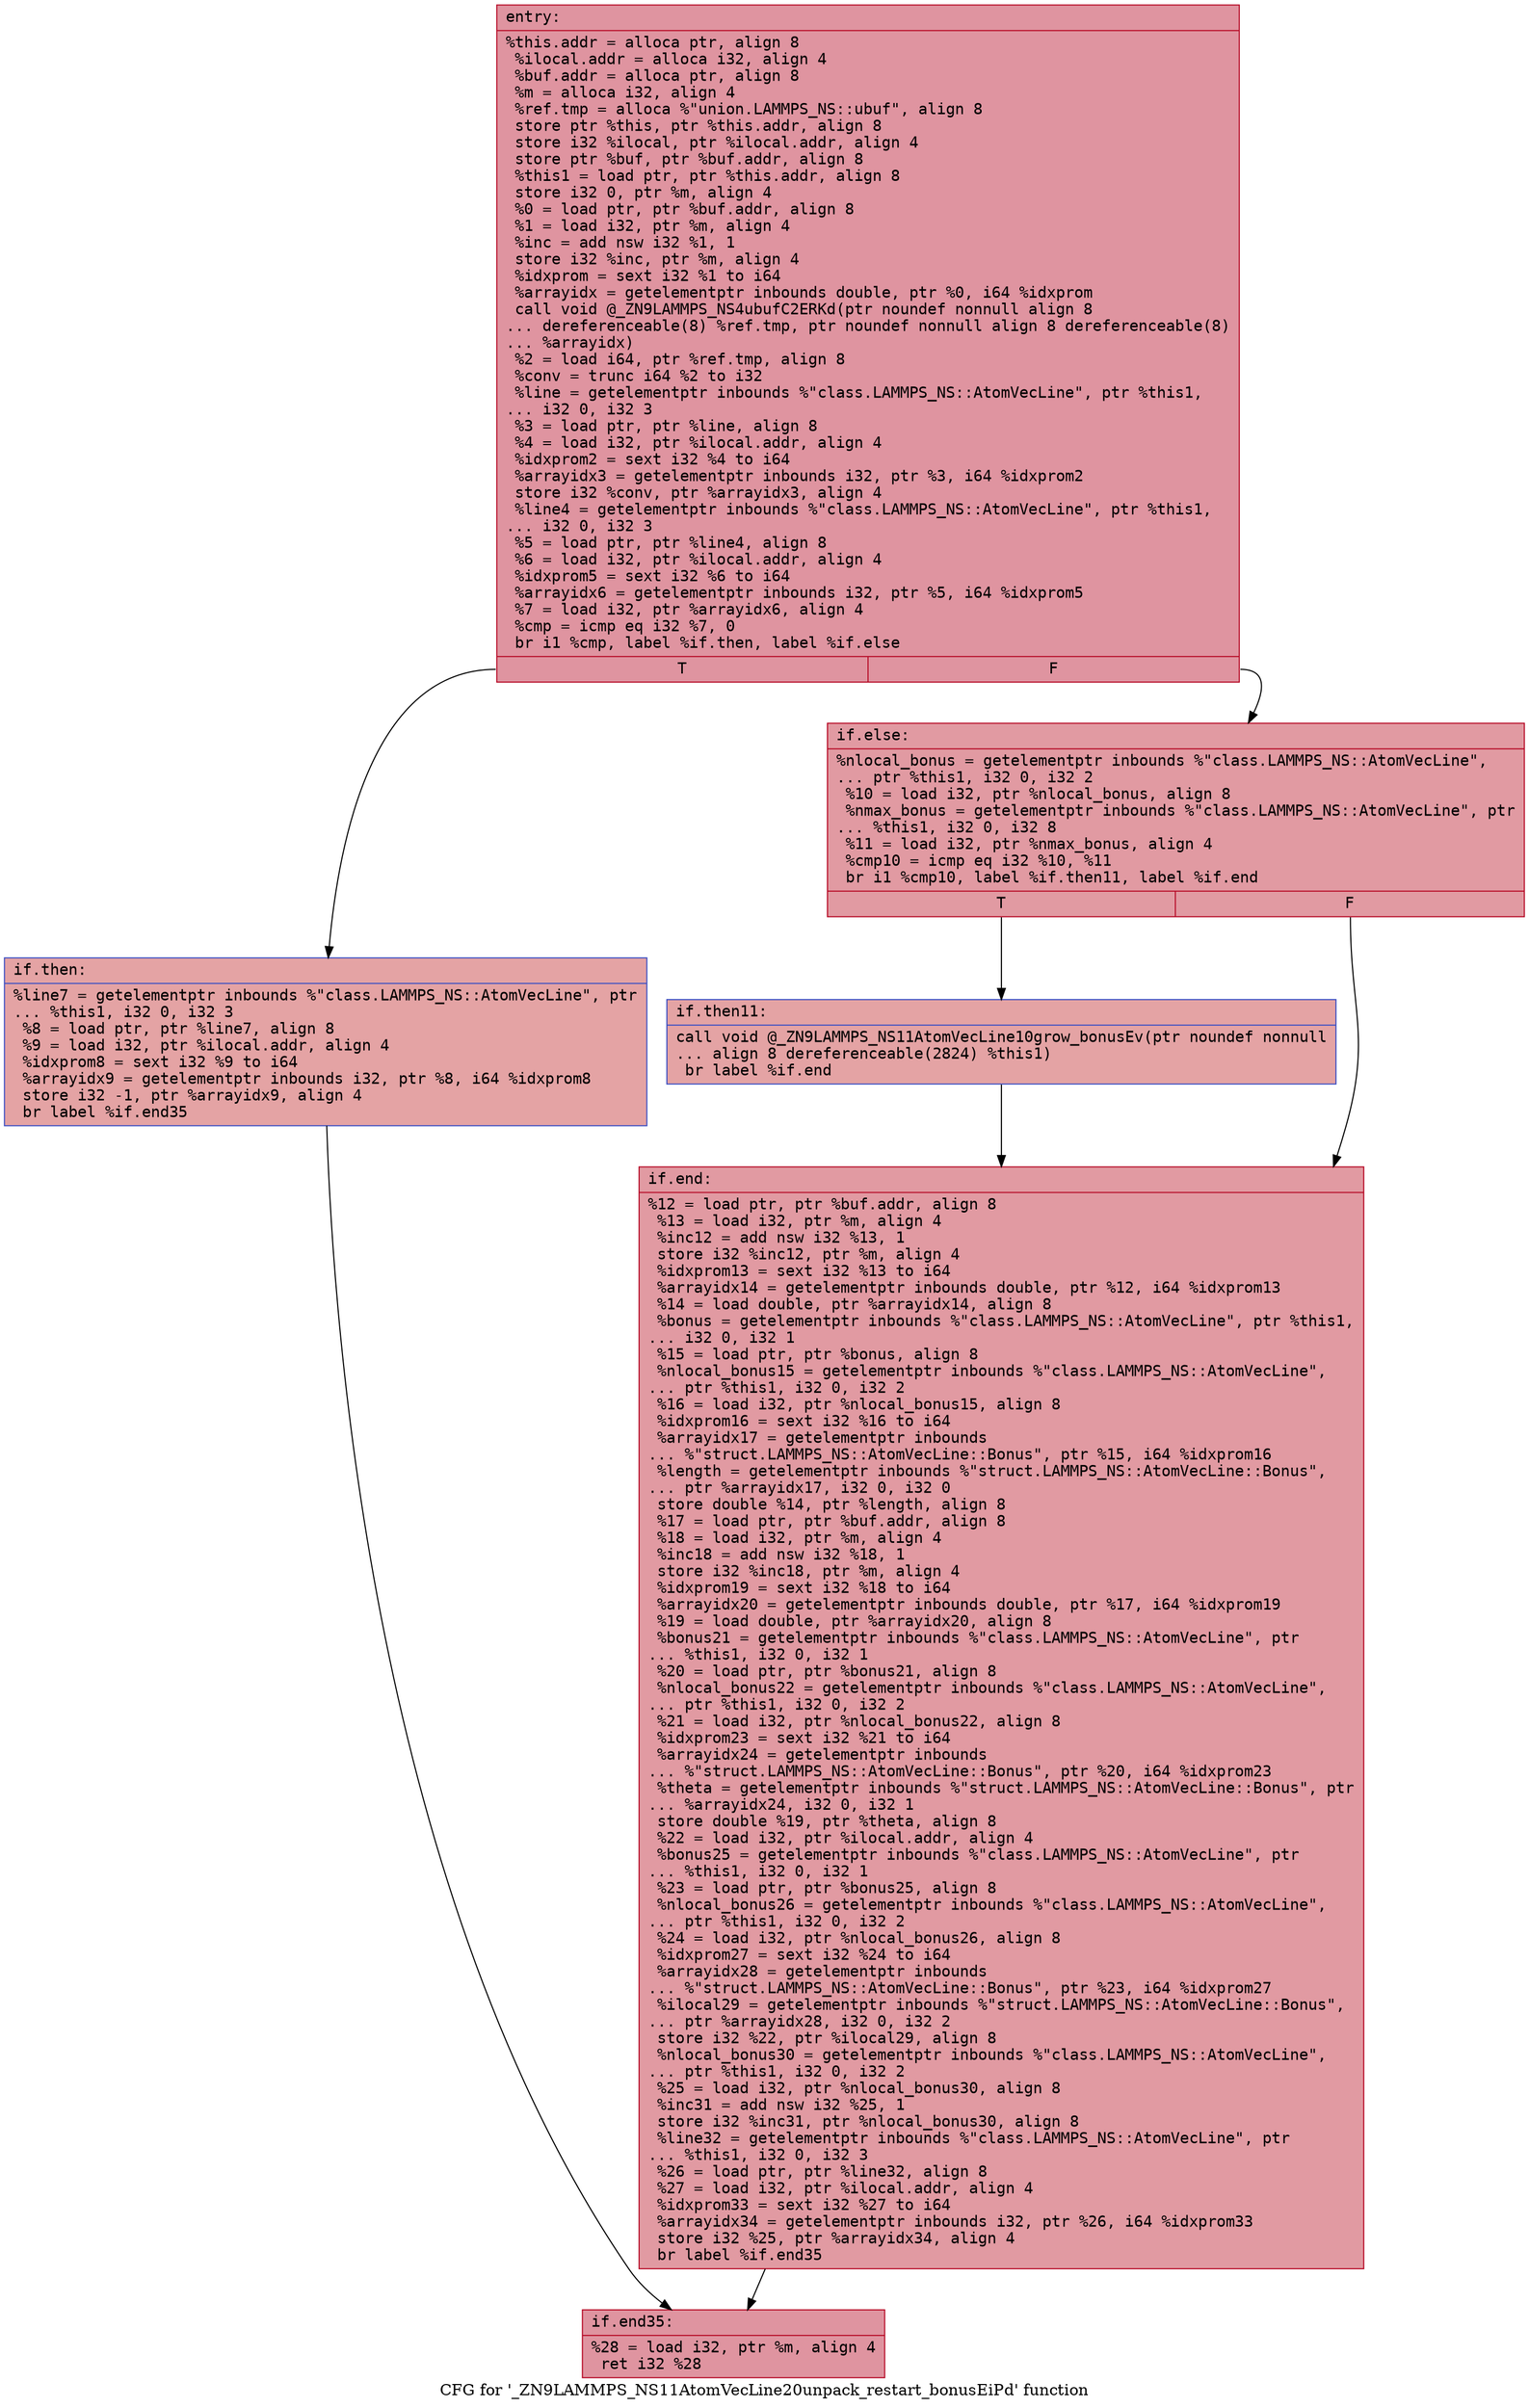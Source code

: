 digraph "CFG for '_ZN9LAMMPS_NS11AtomVecLine20unpack_restart_bonusEiPd' function" {
	label="CFG for '_ZN9LAMMPS_NS11AtomVecLine20unpack_restart_bonusEiPd' function";

	Node0x562ebb8b26e0 [shape=record,color="#b70d28ff", style=filled, fillcolor="#b70d2870" fontname="Courier",label="{entry:\l|  %this.addr = alloca ptr, align 8\l  %ilocal.addr = alloca i32, align 4\l  %buf.addr = alloca ptr, align 8\l  %m = alloca i32, align 4\l  %ref.tmp = alloca %\"union.LAMMPS_NS::ubuf\", align 8\l  store ptr %this, ptr %this.addr, align 8\l  store i32 %ilocal, ptr %ilocal.addr, align 4\l  store ptr %buf, ptr %buf.addr, align 8\l  %this1 = load ptr, ptr %this.addr, align 8\l  store i32 0, ptr %m, align 4\l  %0 = load ptr, ptr %buf.addr, align 8\l  %1 = load i32, ptr %m, align 4\l  %inc = add nsw i32 %1, 1\l  store i32 %inc, ptr %m, align 4\l  %idxprom = sext i32 %1 to i64\l  %arrayidx = getelementptr inbounds double, ptr %0, i64 %idxprom\l  call void @_ZN9LAMMPS_NS4ubufC2ERKd(ptr noundef nonnull align 8\l... dereferenceable(8) %ref.tmp, ptr noundef nonnull align 8 dereferenceable(8)\l... %arrayidx)\l  %2 = load i64, ptr %ref.tmp, align 8\l  %conv = trunc i64 %2 to i32\l  %line = getelementptr inbounds %\"class.LAMMPS_NS::AtomVecLine\", ptr %this1,\l... i32 0, i32 3\l  %3 = load ptr, ptr %line, align 8\l  %4 = load i32, ptr %ilocal.addr, align 4\l  %idxprom2 = sext i32 %4 to i64\l  %arrayidx3 = getelementptr inbounds i32, ptr %3, i64 %idxprom2\l  store i32 %conv, ptr %arrayidx3, align 4\l  %line4 = getelementptr inbounds %\"class.LAMMPS_NS::AtomVecLine\", ptr %this1,\l... i32 0, i32 3\l  %5 = load ptr, ptr %line4, align 8\l  %6 = load i32, ptr %ilocal.addr, align 4\l  %idxprom5 = sext i32 %6 to i64\l  %arrayidx6 = getelementptr inbounds i32, ptr %5, i64 %idxprom5\l  %7 = load i32, ptr %arrayidx6, align 4\l  %cmp = icmp eq i32 %7, 0\l  br i1 %cmp, label %if.then, label %if.else\l|{<s0>T|<s1>F}}"];
	Node0x562ebb8b26e0:s0 -> Node0x562ebb8b3bf0[tooltip="entry -> if.then\nProbability 37.50%" ];
	Node0x562ebb8b26e0:s1 -> Node0x562ebb8b3c60[tooltip="entry -> if.else\nProbability 62.50%" ];
	Node0x562ebb8b3bf0 [shape=record,color="#3d50c3ff", style=filled, fillcolor="#c32e3170" fontname="Courier",label="{if.then:\l|  %line7 = getelementptr inbounds %\"class.LAMMPS_NS::AtomVecLine\", ptr\l... %this1, i32 0, i32 3\l  %8 = load ptr, ptr %line7, align 8\l  %9 = load i32, ptr %ilocal.addr, align 4\l  %idxprom8 = sext i32 %9 to i64\l  %arrayidx9 = getelementptr inbounds i32, ptr %8, i64 %idxprom8\l  store i32 -1, ptr %arrayidx9, align 4\l  br label %if.end35\l}"];
	Node0x562ebb8b3bf0 -> Node0x562ebb8b4320[tooltip="if.then -> if.end35\nProbability 100.00%" ];
	Node0x562ebb8b3c60 [shape=record,color="#b70d28ff", style=filled, fillcolor="#bb1b2c70" fontname="Courier",label="{if.else:\l|  %nlocal_bonus = getelementptr inbounds %\"class.LAMMPS_NS::AtomVecLine\",\l... ptr %this1, i32 0, i32 2\l  %10 = load i32, ptr %nlocal_bonus, align 8\l  %nmax_bonus = getelementptr inbounds %\"class.LAMMPS_NS::AtomVecLine\", ptr\l... %this1, i32 0, i32 8\l  %11 = load i32, ptr %nmax_bonus, align 4\l  %cmp10 = icmp eq i32 %10, %11\l  br i1 %cmp10, label %if.then11, label %if.end\l|{<s0>T|<s1>F}}"];
	Node0x562ebb8b3c60:s0 -> Node0x562ebb8b4770[tooltip="if.else -> if.then11\nProbability 50.00%" ];
	Node0x562ebb8b3c60:s1 -> Node0x562ebb8b47f0[tooltip="if.else -> if.end\nProbability 50.00%" ];
	Node0x562ebb8b4770 [shape=record,color="#3d50c3ff", style=filled, fillcolor="#c32e3170" fontname="Courier",label="{if.then11:\l|  call void @_ZN9LAMMPS_NS11AtomVecLine10grow_bonusEv(ptr noundef nonnull\l... align 8 dereferenceable(2824) %this1)\l  br label %if.end\l}"];
	Node0x562ebb8b4770 -> Node0x562ebb8b47f0[tooltip="if.then11 -> if.end\nProbability 100.00%" ];
	Node0x562ebb8b47f0 [shape=record,color="#b70d28ff", style=filled, fillcolor="#bb1b2c70" fontname="Courier",label="{if.end:\l|  %12 = load ptr, ptr %buf.addr, align 8\l  %13 = load i32, ptr %m, align 4\l  %inc12 = add nsw i32 %13, 1\l  store i32 %inc12, ptr %m, align 4\l  %idxprom13 = sext i32 %13 to i64\l  %arrayidx14 = getelementptr inbounds double, ptr %12, i64 %idxprom13\l  %14 = load double, ptr %arrayidx14, align 8\l  %bonus = getelementptr inbounds %\"class.LAMMPS_NS::AtomVecLine\", ptr %this1,\l... i32 0, i32 1\l  %15 = load ptr, ptr %bonus, align 8\l  %nlocal_bonus15 = getelementptr inbounds %\"class.LAMMPS_NS::AtomVecLine\",\l... ptr %this1, i32 0, i32 2\l  %16 = load i32, ptr %nlocal_bonus15, align 8\l  %idxprom16 = sext i32 %16 to i64\l  %arrayidx17 = getelementptr inbounds\l... %\"struct.LAMMPS_NS::AtomVecLine::Bonus\", ptr %15, i64 %idxprom16\l  %length = getelementptr inbounds %\"struct.LAMMPS_NS::AtomVecLine::Bonus\",\l... ptr %arrayidx17, i32 0, i32 0\l  store double %14, ptr %length, align 8\l  %17 = load ptr, ptr %buf.addr, align 8\l  %18 = load i32, ptr %m, align 4\l  %inc18 = add nsw i32 %18, 1\l  store i32 %inc18, ptr %m, align 4\l  %idxprom19 = sext i32 %18 to i64\l  %arrayidx20 = getelementptr inbounds double, ptr %17, i64 %idxprom19\l  %19 = load double, ptr %arrayidx20, align 8\l  %bonus21 = getelementptr inbounds %\"class.LAMMPS_NS::AtomVecLine\", ptr\l... %this1, i32 0, i32 1\l  %20 = load ptr, ptr %bonus21, align 8\l  %nlocal_bonus22 = getelementptr inbounds %\"class.LAMMPS_NS::AtomVecLine\",\l... ptr %this1, i32 0, i32 2\l  %21 = load i32, ptr %nlocal_bonus22, align 8\l  %idxprom23 = sext i32 %21 to i64\l  %arrayidx24 = getelementptr inbounds\l... %\"struct.LAMMPS_NS::AtomVecLine::Bonus\", ptr %20, i64 %idxprom23\l  %theta = getelementptr inbounds %\"struct.LAMMPS_NS::AtomVecLine::Bonus\", ptr\l... %arrayidx24, i32 0, i32 1\l  store double %19, ptr %theta, align 8\l  %22 = load i32, ptr %ilocal.addr, align 4\l  %bonus25 = getelementptr inbounds %\"class.LAMMPS_NS::AtomVecLine\", ptr\l... %this1, i32 0, i32 1\l  %23 = load ptr, ptr %bonus25, align 8\l  %nlocal_bonus26 = getelementptr inbounds %\"class.LAMMPS_NS::AtomVecLine\",\l... ptr %this1, i32 0, i32 2\l  %24 = load i32, ptr %nlocal_bonus26, align 8\l  %idxprom27 = sext i32 %24 to i64\l  %arrayidx28 = getelementptr inbounds\l... %\"struct.LAMMPS_NS::AtomVecLine::Bonus\", ptr %23, i64 %idxprom27\l  %ilocal29 = getelementptr inbounds %\"struct.LAMMPS_NS::AtomVecLine::Bonus\",\l... ptr %arrayidx28, i32 0, i32 2\l  store i32 %22, ptr %ilocal29, align 8\l  %nlocal_bonus30 = getelementptr inbounds %\"class.LAMMPS_NS::AtomVecLine\",\l... ptr %this1, i32 0, i32 2\l  %25 = load i32, ptr %nlocal_bonus30, align 8\l  %inc31 = add nsw i32 %25, 1\l  store i32 %inc31, ptr %nlocal_bonus30, align 8\l  %line32 = getelementptr inbounds %\"class.LAMMPS_NS::AtomVecLine\", ptr\l... %this1, i32 0, i32 3\l  %26 = load ptr, ptr %line32, align 8\l  %27 = load i32, ptr %ilocal.addr, align 4\l  %idxprom33 = sext i32 %27 to i64\l  %arrayidx34 = getelementptr inbounds i32, ptr %26, i64 %idxprom33\l  store i32 %25, ptr %arrayidx34, align 4\l  br label %if.end35\l}"];
	Node0x562ebb8b47f0 -> Node0x562ebb8b4320[tooltip="if.end -> if.end35\nProbability 100.00%" ];
	Node0x562ebb8b4320 [shape=record,color="#b70d28ff", style=filled, fillcolor="#b70d2870" fontname="Courier",label="{if.end35:\l|  %28 = load i32, ptr %m, align 4\l  ret i32 %28\l}"];
}
